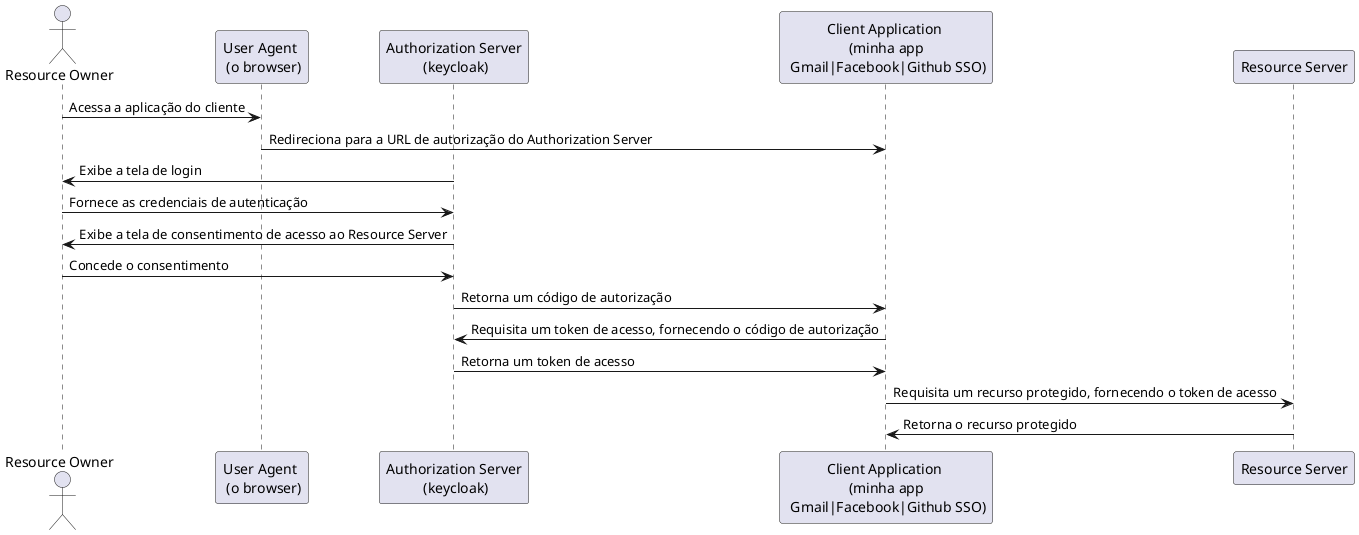 @startuml "Authorization-Code-Flow"
actor "Resource Owner" as ResourceOwner
participant "User Agent \n (o browser)" as UserAgent
participant "Authorization Server\n (keycloak)"  as AuthServer
participant "Client Application \n (minha app \n Gmail|Facebook|Github SSO)" as ClientApp
participant "Resource Server" as ResourceServer

ResourceOwner -> UserAgent: Acessa a aplicação do cliente
UserAgent -> ClientApp: Redireciona para a URL de autorização do Authorization Server
AuthServer -> ResourceOwner:Exibe a tela de login
ResourceOwner -> AuthServer:Fornece as credenciais de autenticação
AuthServer -> ResourceOwner:Exibe a tela de consentimento de acesso ao Resource Server
ResourceOwner -> AuthServer:Concede o consentimento
AuthServer -> ClientApp:Retorna um código de autorização 
ClientApp -> AuthServer:Requisita um token de acesso, fornecendo o código de autorização
AuthServer -> ClientApp:Retorna um token de acesso
ClientApp -> ResourceServer:Requisita um recurso protegido, fornecendo o token de acesso
ResourceServer -> ClientApp:Retorna o recurso protegido
@enduml